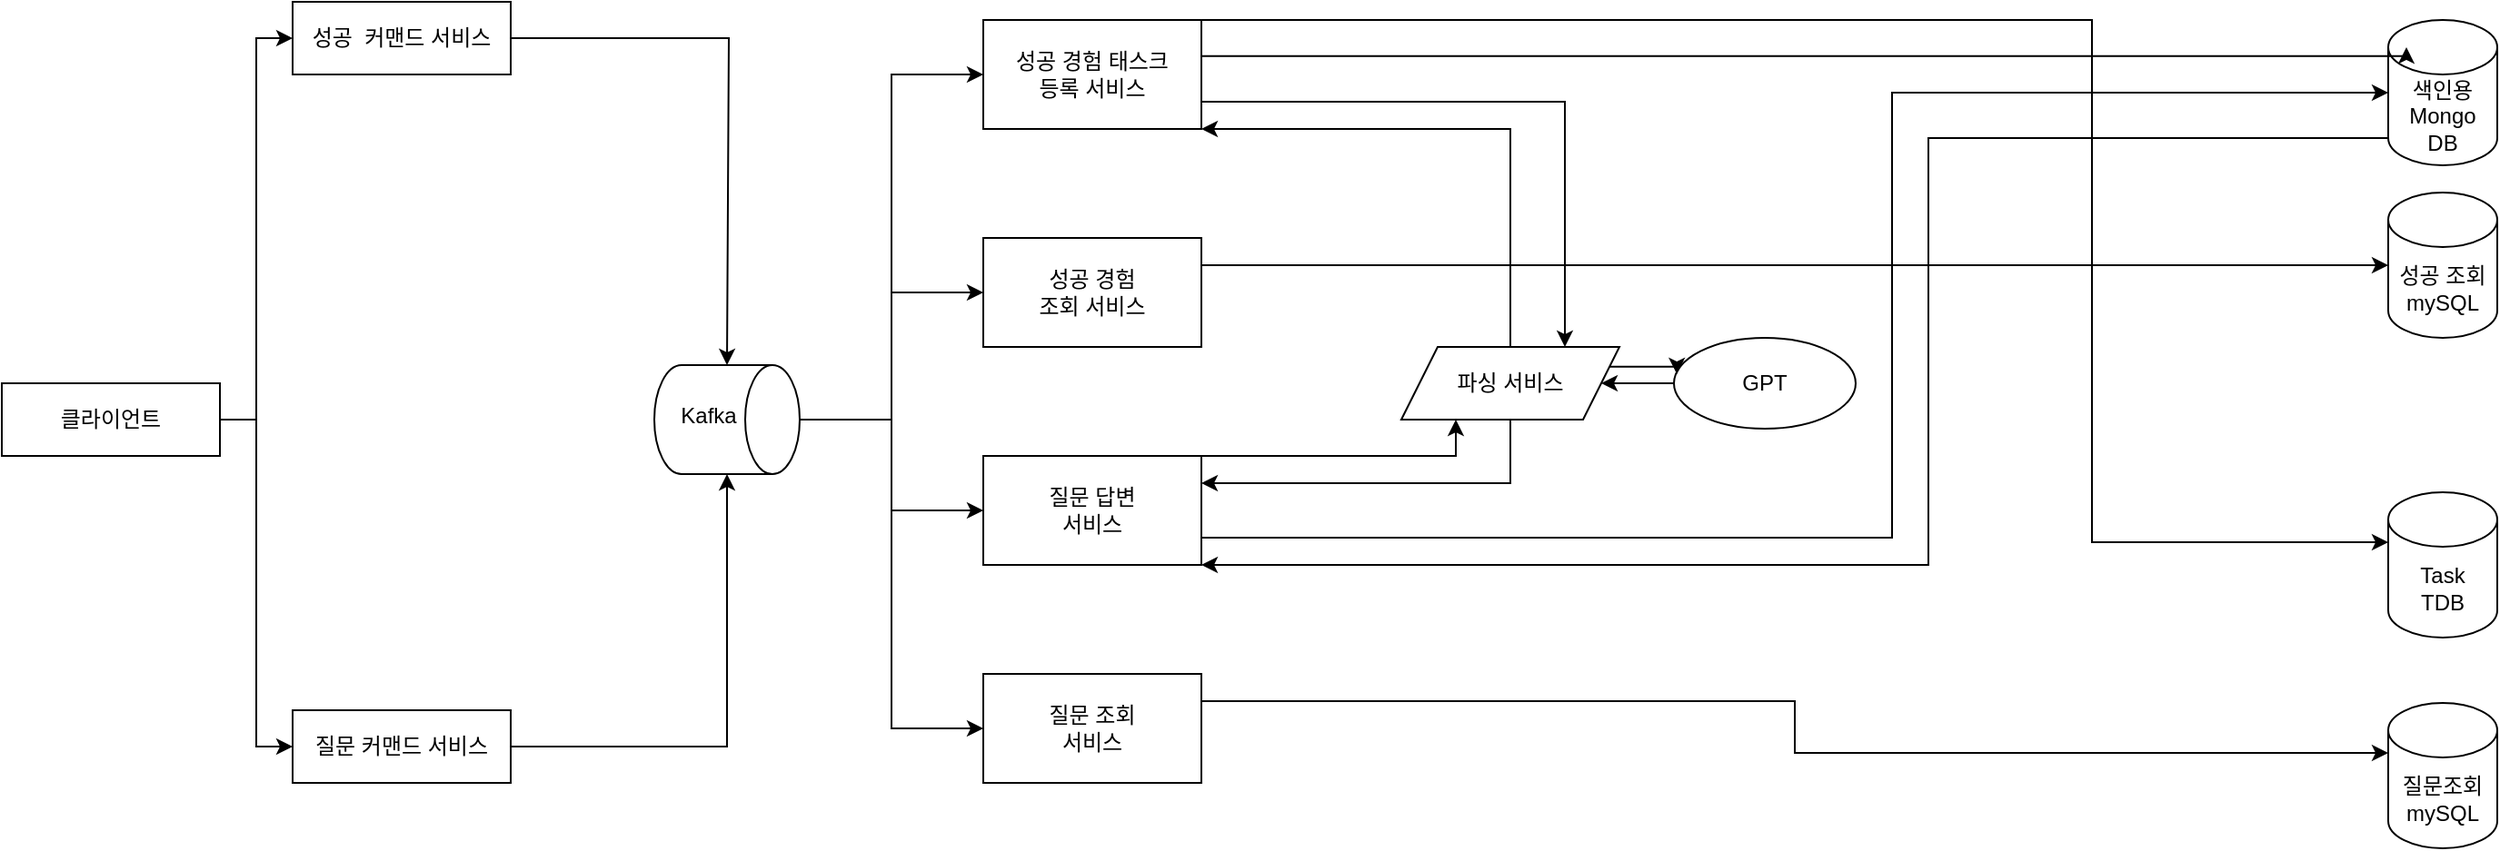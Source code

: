 <mxfile version="22.0.4" type="github">
  <diagram name="페이지-1" id="STxXwZlysaeqa0569tvw">
    <mxGraphModel dx="1615" dy="871" grid="1" gridSize="10" guides="1" tooltips="1" connect="1" arrows="1" fold="1" page="1" pageScale="1" pageWidth="827" pageHeight="1169" math="0" shadow="0">
      <root>
        <mxCell id="0" />
        <mxCell id="1" parent="0" />
        <mxCell id="YJTebzfxjheISd4q4q0--71" style="edgeStyle=orthogonalEdgeStyle;rounded=0;orthogonalLoop=1;jettySize=auto;html=1;entryX=0;entryY=0.5;entryDx=0;entryDy=0;" edge="1" parent="1" source="YJTebzfxjheISd4q4q0--1" target="YJTebzfxjheISd4q4q0--42">
          <mxGeometry relative="1" as="geometry" />
        </mxCell>
        <mxCell id="YJTebzfxjheISd4q4q0--1" value="클라이언트" style="rounded=0;whiteSpace=wrap;html=1;" vertex="1" parent="1">
          <mxGeometry x="20" y="400" width="120" height="40" as="geometry" />
        </mxCell>
        <mxCell id="YJTebzfxjheISd4q4q0--2" value="" style="endArrow=classic;html=1;rounded=0;exitX=1;exitY=0.5;exitDx=0;exitDy=0;entryX=0;entryY=0.5;entryDx=0;entryDy=0;" edge="1" parent="1" source="YJTebzfxjheISd4q4q0--1" target="YJTebzfxjheISd4q4q0--8">
          <mxGeometry width="50" height="50" relative="1" as="geometry">
            <mxPoint x="360" y="460" as="sourcePoint" />
            <mxPoint x="240" y="420" as="targetPoint" />
            <Array as="points">
              <mxPoint x="160" y="420" />
              <mxPoint x="160" y="210" />
            </Array>
          </mxGeometry>
        </mxCell>
        <mxCell id="YJTebzfxjheISd4q4q0--8" value="성공&amp;nbsp; 커맨드 서비스" style="rounded=0;whiteSpace=wrap;html=1;" vertex="1" parent="1">
          <mxGeometry x="180" y="190" width="120" height="40" as="geometry" />
        </mxCell>
        <mxCell id="YJTebzfxjheISd4q4q0--77" value="" style="edgeStyle=orthogonalEdgeStyle;rounded=0;orthogonalLoop=1;jettySize=auto;html=1;" edge="1" parent="1" source="YJTebzfxjheISd4q4q0--9" target="YJTebzfxjheISd4q4q0--75">
          <mxGeometry relative="1" as="geometry" />
        </mxCell>
        <mxCell id="YJTebzfxjheISd4q4q0--78" style="edgeStyle=orthogonalEdgeStyle;rounded=0;orthogonalLoop=1;jettySize=auto;html=1;entryX=0;entryY=0.5;entryDx=0;entryDy=0;" edge="1" parent="1" source="YJTebzfxjheISd4q4q0--9" target="YJTebzfxjheISd4q4q0--73">
          <mxGeometry relative="1" as="geometry" />
        </mxCell>
        <mxCell id="YJTebzfxjheISd4q4q0--79" style="edgeStyle=orthogonalEdgeStyle;rounded=0;orthogonalLoop=1;jettySize=auto;html=1;entryX=0;entryY=0.5;entryDx=0;entryDy=0;" edge="1" parent="1" source="YJTebzfxjheISd4q4q0--9" target="YJTebzfxjheISd4q4q0--74">
          <mxGeometry relative="1" as="geometry" />
        </mxCell>
        <mxCell id="YJTebzfxjheISd4q4q0--80" style="edgeStyle=orthogonalEdgeStyle;rounded=0;orthogonalLoop=1;jettySize=auto;html=1;entryX=0;entryY=0.5;entryDx=0;entryDy=0;" edge="1" parent="1" source="YJTebzfxjheISd4q4q0--9" target="YJTebzfxjheISd4q4q0--76">
          <mxGeometry relative="1" as="geometry" />
        </mxCell>
        <mxCell id="YJTebzfxjheISd4q4q0--9" value="" style="shape=cylinder3;whiteSpace=wrap;html=1;boundedLbl=1;backgroundOutline=1;size=15;rotation=90;" vertex="1" parent="1">
          <mxGeometry x="389" y="380" width="60" height="80" as="geometry" />
        </mxCell>
        <mxCell id="YJTebzfxjheISd4q4q0--93" style="edgeStyle=orthogonalEdgeStyle;rounded=0;orthogonalLoop=1;jettySize=auto;html=1;exitX=0.5;exitY=1;exitDx=0;exitDy=0;entryX=1;entryY=0.25;entryDx=0;entryDy=0;" edge="1" parent="1" source="YJTebzfxjheISd4q4q0--10" target="YJTebzfxjheISd4q4q0--75">
          <mxGeometry relative="1" as="geometry" />
        </mxCell>
        <mxCell id="YJTebzfxjheISd4q4q0--97" style="edgeStyle=orthogonalEdgeStyle;rounded=0;orthogonalLoop=1;jettySize=auto;html=1;exitX=0.5;exitY=0;exitDx=0;exitDy=0;entryX=1;entryY=1;entryDx=0;entryDy=0;" edge="1" parent="1" source="YJTebzfxjheISd4q4q0--10" target="YJTebzfxjheISd4q4q0--73">
          <mxGeometry relative="1" as="geometry">
            <Array as="points">
              <mxPoint x="850" y="260" />
            </Array>
          </mxGeometry>
        </mxCell>
        <mxCell id="YJTebzfxjheISd4q4q0--10" value="파싱 서비스" style="shape=parallelogram;perimeter=parallelogramPerimeter;whiteSpace=wrap;html=1;fixedSize=1;" vertex="1" parent="1">
          <mxGeometry x="790" y="380" width="120" height="40" as="geometry" />
        </mxCell>
        <mxCell id="YJTebzfxjheISd4q4q0--12" value="" style="endArrow=classic;html=1;rounded=0;exitX=1;exitY=0.5;exitDx=0;exitDy=0;entryX=0;entryY=0.5;entryDx=0;entryDy=0;entryPerimeter=0;" edge="1" parent="1" source="YJTebzfxjheISd4q4q0--8" target="YJTebzfxjheISd4q4q0--9">
          <mxGeometry width="50" height="50" relative="1" as="geometry">
            <mxPoint x="380" y="320" as="sourcePoint" />
            <mxPoint x="430" y="270" as="targetPoint" />
            <Array as="points">
              <mxPoint x="420" y="210" />
            </Array>
          </mxGeometry>
        </mxCell>
        <mxCell id="YJTebzfxjheISd4q4q0--87" style="edgeStyle=orthogonalEdgeStyle;rounded=0;orthogonalLoop=1;jettySize=auto;html=1;exitX=0;exitY=0.5;exitDx=0;exitDy=0;entryX=1;entryY=0.5;entryDx=0;entryDy=0;" edge="1" parent="1" source="YJTebzfxjheISd4q4q0--15" target="YJTebzfxjheISd4q4q0--10">
          <mxGeometry relative="1" as="geometry" />
        </mxCell>
        <mxCell id="YJTebzfxjheISd4q4q0--15" value="GPT" style="ellipse;whiteSpace=wrap;html=1;" vertex="1" parent="1">
          <mxGeometry x="940" y="375" width="100" height="50" as="geometry" />
        </mxCell>
        <mxCell id="YJTebzfxjheISd4q4q0--94" style="edgeStyle=orthogonalEdgeStyle;rounded=0;orthogonalLoop=1;jettySize=auto;html=1;exitX=0;exitY=1;exitDx=0;exitDy=-15;exitPerimeter=0;entryX=1;entryY=1;entryDx=0;entryDy=0;" edge="1" parent="1" source="YJTebzfxjheISd4q4q0--16" target="YJTebzfxjheISd4q4q0--75">
          <mxGeometry relative="1" as="geometry">
            <Array as="points">
              <mxPoint x="1080" y="265" />
              <mxPoint x="1080" y="500" />
            </Array>
          </mxGeometry>
        </mxCell>
        <mxCell id="YJTebzfxjheISd4q4q0--16" value="색인용&lt;br&gt;Mongo&lt;br&gt;DB" style="shape=cylinder3;whiteSpace=wrap;html=1;boundedLbl=1;backgroundOutline=1;size=15;" vertex="1" parent="1">
          <mxGeometry x="1333" y="200" width="60" height="80" as="geometry" />
        </mxCell>
        <mxCell id="YJTebzfxjheISd4q4q0--17" value="성공 조회&lt;br&gt;mySQL" style="shape=cylinder3;whiteSpace=wrap;html=1;boundedLbl=1;backgroundOutline=1;size=15;" vertex="1" parent="1">
          <mxGeometry x="1333" y="295" width="60" height="80" as="geometry" />
        </mxCell>
        <mxCell id="YJTebzfxjheISd4q4q0--19" value="Kafka" style="text;html=1;strokeColor=none;fillColor=none;align=center;verticalAlign=middle;whiteSpace=wrap;rounded=0;" vertex="1" parent="1">
          <mxGeometry x="379" y="405" width="60" height="25" as="geometry" />
        </mxCell>
        <mxCell id="YJTebzfxjheISd4q4q0--48" value="" style="edgeStyle=orthogonalEdgeStyle;rounded=0;orthogonalLoop=1;jettySize=auto;html=1;" edge="1" parent="1" source="YJTebzfxjheISd4q4q0--42" target="YJTebzfxjheISd4q4q0--9">
          <mxGeometry relative="1" as="geometry" />
        </mxCell>
        <mxCell id="YJTebzfxjheISd4q4q0--42" value="질문 커맨드 서비스" style="rounded=0;whiteSpace=wrap;html=1;" vertex="1" parent="1">
          <mxGeometry x="180" y="580" width="120" height="40" as="geometry" />
        </mxCell>
        <mxCell id="YJTebzfxjheISd4q4q0--43" value="Task&lt;br&gt;TDB" style="shape=cylinder3;whiteSpace=wrap;html=1;boundedLbl=1;backgroundOutline=1;size=15;" vertex="1" parent="1">
          <mxGeometry x="1333" y="460" width="60" height="80" as="geometry" />
        </mxCell>
        <mxCell id="YJTebzfxjheISd4q4q0--44" value="질문조회&lt;br&gt;mySQL" style="shape=cylinder3;whiteSpace=wrap;html=1;boundedLbl=1;backgroundOutline=1;size=15;" vertex="1" parent="1">
          <mxGeometry x="1333" y="576" width="60" height="80" as="geometry" />
        </mxCell>
        <mxCell id="YJTebzfxjheISd4q4q0--96" style="edgeStyle=orthogonalEdgeStyle;rounded=0;orthogonalLoop=1;jettySize=auto;html=1;exitX=1;exitY=0.75;exitDx=0;exitDy=0;entryX=0.75;entryY=0;entryDx=0;entryDy=0;" edge="1" parent="1" source="YJTebzfxjheISd4q4q0--73" target="YJTebzfxjheISd4q4q0--10">
          <mxGeometry relative="1" as="geometry" />
        </mxCell>
        <mxCell id="YJTebzfxjheISd4q4q0--73" value="성공 경험 태스크&lt;br&gt;등록 서비스" style="rounded=0;whiteSpace=wrap;html=1;" vertex="1" parent="1">
          <mxGeometry x="560" y="200" width="120" height="60" as="geometry" />
        </mxCell>
        <mxCell id="YJTebzfxjheISd4q4q0--74" value="성공 경험&lt;br&gt;조회 서비스" style="rounded=0;whiteSpace=wrap;html=1;" vertex="1" parent="1">
          <mxGeometry x="560" y="320" width="120" height="60" as="geometry" />
        </mxCell>
        <mxCell id="YJTebzfxjheISd4q4q0--91" style="edgeStyle=orthogonalEdgeStyle;rounded=0;orthogonalLoop=1;jettySize=auto;html=1;exitX=1;exitY=0;exitDx=0;exitDy=0;entryX=0.25;entryY=1;entryDx=0;entryDy=0;" edge="1" parent="1" source="YJTebzfxjheISd4q4q0--75" target="YJTebzfxjheISd4q4q0--10">
          <mxGeometry relative="1" as="geometry">
            <Array as="points">
              <mxPoint x="820" y="440" />
            </Array>
          </mxGeometry>
        </mxCell>
        <mxCell id="YJTebzfxjheISd4q4q0--92" style="edgeStyle=orthogonalEdgeStyle;rounded=0;orthogonalLoop=1;jettySize=auto;html=1;exitX=1;exitY=0.75;exitDx=0;exitDy=0;entryX=0;entryY=0.5;entryDx=0;entryDy=0;entryPerimeter=0;" edge="1" parent="1" source="YJTebzfxjheISd4q4q0--75" target="YJTebzfxjheISd4q4q0--16">
          <mxGeometry relative="1" as="geometry">
            <mxPoint x="730" y="485.391" as="targetPoint" />
            <Array as="points">
              <mxPoint x="1060" y="485" />
              <mxPoint x="1060" y="240" />
            </Array>
          </mxGeometry>
        </mxCell>
        <mxCell id="YJTebzfxjheISd4q4q0--75" value="질문 답변&lt;br&gt;서비스" style="rounded=0;whiteSpace=wrap;html=1;" vertex="1" parent="1">
          <mxGeometry x="560" y="440" width="120" height="60" as="geometry" />
        </mxCell>
        <mxCell id="YJTebzfxjheISd4q4q0--76" value="질문 조회&lt;br&gt;서비스" style="rounded=0;whiteSpace=wrap;html=1;" vertex="1" parent="1">
          <mxGeometry x="560" y="560" width="120" height="60" as="geometry" />
        </mxCell>
        <mxCell id="YJTebzfxjheISd4q4q0--83" style="edgeStyle=orthogonalEdgeStyle;rounded=0;orthogonalLoop=1;jettySize=auto;html=1;entryX=0;entryY=0;entryDx=0;entryDy=15;entryPerimeter=0;exitX=0.998;exitY=0.331;exitDx=0;exitDy=0;exitPerimeter=0;" edge="1" parent="1" source="YJTebzfxjheISd4q4q0--73">
          <mxGeometry relative="1" as="geometry">
            <mxPoint x="690" y="220" as="sourcePoint" />
            <mxPoint x="1343" y="215" as="targetPoint" />
            <Array as="points">
              <mxPoint x="1343" y="220" />
            </Array>
          </mxGeometry>
        </mxCell>
        <mxCell id="YJTebzfxjheISd4q4q0--85" style="edgeStyle=orthogonalEdgeStyle;rounded=0;orthogonalLoop=1;jettySize=auto;html=1;exitX=1;exitY=0.25;exitDx=0;exitDy=0;entryX=0.016;entryY=0.399;entryDx=0;entryDy=0;entryPerimeter=0;" edge="1" parent="1" source="YJTebzfxjheISd4q4q0--10" target="YJTebzfxjheISd4q4q0--15">
          <mxGeometry relative="1" as="geometry" />
        </mxCell>
        <mxCell id="YJTebzfxjheISd4q4q0--88" style="edgeStyle=orthogonalEdgeStyle;rounded=0;orthogonalLoop=1;jettySize=auto;html=1;exitX=1;exitY=0.25;exitDx=0;exitDy=0;entryX=0;entryY=0.5;entryDx=0;entryDy=0;entryPerimeter=0;" edge="1" parent="1" source="YJTebzfxjheISd4q4q0--74" target="YJTebzfxjheISd4q4q0--17">
          <mxGeometry relative="1" as="geometry" />
        </mxCell>
        <mxCell id="YJTebzfxjheISd4q4q0--90" style="edgeStyle=orthogonalEdgeStyle;rounded=0;orthogonalLoop=1;jettySize=auto;html=1;exitX=1;exitY=0;exitDx=0;exitDy=0;entryX=0;entryY=0;entryDx=0;entryDy=27.5;entryPerimeter=0;" edge="1" parent="1" source="YJTebzfxjheISd4q4q0--73" target="YJTebzfxjheISd4q4q0--43">
          <mxGeometry relative="1" as="geometry">
            <Array as="points">
              <mxPoint x="1170" y="200" />
              <mxPoint x="1170" y="487" />
            </Array>
          </mxGeometry>
        </mxCell>
        <mxCell id="YJTebzfxjheISd4q4q0--95" style="edgeStyle=orthogonalEdgeStyle;rounded=0;orthogonalLoop=1;jettySize=auto;html=1;exitX=1;exitY=0.25;exitDx=0;exitDy=0;entryX=0;entryY=0;entryDx=0;entryDy=27.5;entryPerimeter=0;" edge="1" parent="1" source="YJTebzfxjheISd4q4q0--76" target="YJTebzfxjheISd4q4q0--44">
          <mxGeometry relative="1" as="geometry" />
        </mxCell>
      </root>
    </mxGraphModel>
  </diagram>
</mxfile>
